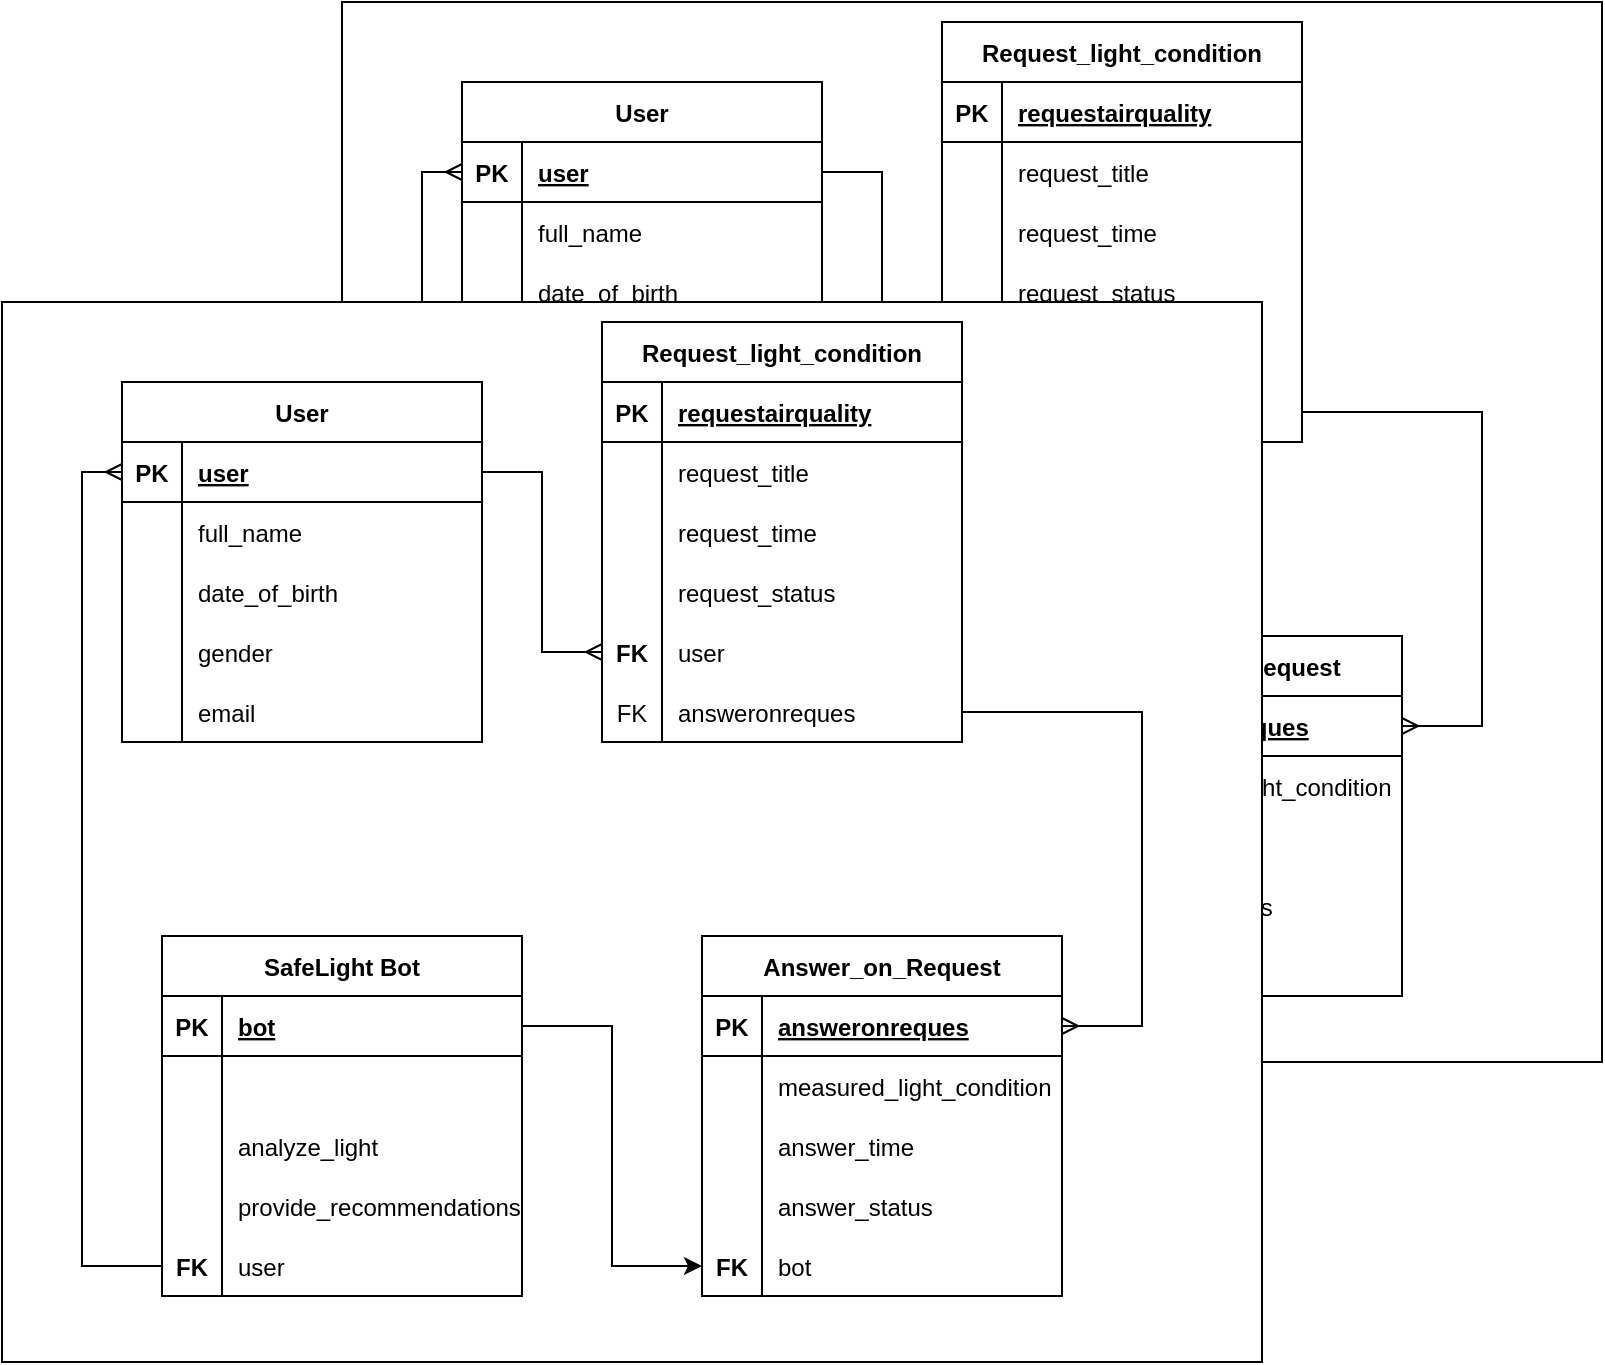 <mxfile version="22.1.4" type="device">
  <diagram name="Страница — 1" id="A5UIjb4X52Br7rHdH-h_">
    <mxGraphModel dx="1235" dy="634" grid="1" gridSize="10" guides="1" tooltips="1" connect="1" arrows="1" fold="1" page="1" pageScale="1" pageWidth="1169" pageHeight="827" math="0" shadow="0">
      <root>
        <mxCell id="0" />
        <mxCell id="1" parent="0" />
        <mxCell id="Ddmig2j945Fyt-s8-8SB-141" value="" style="rounded=0;whiteSpace=wrap;html=1;" vertex="1" parent="1">
          <mxGeometry x="240" y="400" width="630" height="530" as="geometry" />
        </mxCell>
        <mxCell id="Ddmig2j945Fyt-s8-8SB-142" value="User" style="shape=table;startSize=30;container=1;collapsible=1;childLayout=tableLayout;fixedRows=1;rowLines=0;fontStyle=1;align=center;resizeLast=1;" vertex="1" parent="1">
          <mxGeometry x="300" y="440" width="180" height="180" as="geometry" />
        </mxCell>
        <mxCell id="Ddmig2j945Fyt-s8-8SB-143" value="" style="shape=partialRectangle;collapsible=0;dropTarget=0;pointerEvents=0;fillColor=none;top=0;left=0;bottom=1;right=0;points=[[0,0.5],[1,0.5]];portConstraint=eastwest;" vertex="1" parent="Ddmig2j945Fyt-s8-8SB-142">
          <mxGeometry y="30" width="180" height="30" as="geometry" />
        </mxCell>
        <mxCell id="Ddmig2j945Fyt-s8-8SB-144" value="PK" style="shape=partialRectangle;connectable=0;fillColor=none;top=0;left=0;bottom=0;right=0;fontStyle=1;overflow=hidden;" vertex="1" parent="Ddmig2j945Fyt-s8-8SB-143">
          <mxGeometry width="30" height="30" as="geometry">
            <mxRectangle width="30" height="30" as="alternateBounds" />
          </mxGeometry>
        </mxCell>
        <mxCell id="Ddmig2j945Fyt-s8-8SB-145" value="user" style="shape=partialRectangle;connectable=0;fillColor=none;top=0;left=0;bottom=0;right=0;align=left;spacingLeft=6;fontStyle=5;overflow=hidden;" vertex="1" parent="Ddmig2j945Fyt-s8-8SB-143">
          <mxGeometry x="30" width="150" height="30" as="geometry">
            <mxRectangle width="150" height="30" as="alternateBounds" />
          </mxGeometry>
        </mxCell>
        <mxCell id="Ddmig2j945Fyt-s8-8SB-146" value="" style="shape=partialRectangle;collapsible=0;dropTarget=0;pointerEvents=0;fillColor=none;top=0;left=0;bottom=0;right=0;points=[[0,0.5],[1,0.5]];portConstraint=eastwest;" vertex="1" parent="Ddmig2j945Fyt-s8-8SB-142">
          <mxGeometry y="60" width="180" height="30" as="geometry" />
        </mxCell>
        <mxCell id="Ddmig2j945Fyt-s8-8SB-147" value="" style="shape=partialRectangle;connectable=0;fillColor=none;top=0;left=0;bottom=0;right=0;editable=1;overflow=hidden;" vertex="1" parent="Ddmig2j945Fyt-s8-8SB-146">
          <mxGeometry width="30" height="30" as="geometry">
            <mxRectangle width="30" height="30" as="alternateBounds" />
          </mxGeometry>
        </mxCell>
        <mxCell id="Ddmig2j945Fyt-s8-8SB-148" value="full_name" style="shape=partialRectangle;connectable=0;fillColor=none;top=0;left=0;bottom=0;right=0;align=left;spacingLeft=6;overflow=hidden;" vertex="1" parent="Ddmig2j945Fyt-s8-8SB-146">
          <mxGeometry x="30" width="150" height="30" as="geometry">
            <mxRectangle width="150" height="30" as="alternateBounds" />
          </mxGeometry>
        </mxCell>
        <mxCell id="Ddmig2j945Fyt-s8-8SB-149" value="" style="shape=partialRectangle;collapsible=0;dropTarget=0;pointerEvents=0;fillColor=none;top=0;left=0;bottom=0;right=0;points=[[0,0.5],[1,0.5]];portConstraint=eastwest;" vertex="1" parent="Ddmig2j945Fyt-s8-8SB-142">
          <mxGeometry y="90" width="180" height="30" as="geometry" />
        </mxCell>
        <mxCell id="Ddmig2j945Fyt-s8-8SB-150" value="" style="shape=partialRectangle;connectable=0;fillColor=none;top=0;left=0;bottom=0;right=0;editable=1;overflow=hidden;fontStyle=1" vertex="1" parent="Ddmig2j945Fyt-s8-8SB-149">
          <mxGeometry width="30" height="30" as="geometry">
            <mxRectangle width="30" height="30" as="alternateBounds" />
          </mxGeometry>
        </mxCell>
        <mxCell id="Ddmig2j945Fyt-s8-8SB-151" value="date_of_birth" style="shape=partialRectangle;connectable=0;fillColor=none;top=0;left=0;bottom=0;right=0;align=left;spacingLeft=6;overflow=hidden;" vertex="1" parent="Ddmig2j945Fyt-s8-8SB-149">
          <mxGeometry x="30" width="150" height="30" as="geometry">
            <mxRectangle width="150" height="30" as="alternateBounds" />
          </mxGeometry>
        </mxCell>
        <mxCell id="Ddmig2j945Fyt-s8-8SB-152" value="" style="shape=partialRectangle;collapsible=0;dropTarget=0;pointerEvents=0;fillColor=none;top=0;left=0;bottom=0;right=0;points=[[0,0.5],[1,0.5]];portConstraint=eastwest;" vertex="1" parent="Ddmig2j945Fyt-s8-8SB-142">
          <mxGeometry y="120" width="180" height="30" as="geometry" />
        </mxCell>
        <mxCell id="Ddmig2j945Fyt-s8-8SB-153" value="" style="shape=partialRectangle;connectable=0;fillColor=none;top=0;left=0;bottom=0;right=0;editable=1;overflow=hidden;fontStyle=1" vertex="1" parent="Ddmig2j945Fyt-s8-8SB-152">
          <mxGeometry width="30" height="30" as="geometry">
            <mxRectangle width="30" height="30" as="alternateBounds" />
          </mxGeometry>
        </mxCell>
        <mxCell id="Ddmig2j945Fyt-s8-8SB-154" value="gender" style="shape=partialRectangle;connectable=0;fillColor=none;top=0;left=0;bottom=0;right=0;align=left;spacingLeft=6;overflow=hidden;" vertex="1" parent="Ddmig2j945Fyt-s8-8SB-152">
          <mxGeometry x="30" width="150" height="30" as="geometry">
            <mxRectangle width="150" height="30" as="alternateBounds" />
          </mxGeometry>
        </mxCell>
        <mxCell id="Ddmig2j945Fyt-s8-8SB-155" value="" style="shape=partialRectangle;collapsible=0;dropTarget=0;pointerEvents=0;fillColor=none;top=0;left=0;bottom=0;right=0;points=[[0,0.5],[1,0.5]];portConstraint=eastwest;" vertex="1" parent="Ddmig2j945Fyt-s8-8SB-142">
          <mxGeometry y="150" width="180" height="30" as="geometry" />
        </mxCell>
        <mxCell id="Ddmig2j945Fyt-s8-8SB-156" value="" style="shape=partialRectangle;connectable=0;fillColor=none;top=0;left=0;bottom=0;right=0;editable=1;overflow=hidden;fontStyle=1" vertex="1" parent="Ddmig2j945Fyt-s8-8SB-155">
          <mxGeometry width="30" height="30" as="geometry">
            <mxRectangle width="30" height="30" as="alternateBounds" />
          </mxGeometry>
        </mxCell>
        <mxCell id="Ddmig2j945Fyt-s8-8SB-157" value="email" style="shape=partialRectangle;connectable=0;fillColor=none;top=0;left=0;bottom=0;right=0;align=left;spacingLeft=6;overflow=hidden;" vertex="1" parent="Ddmig2j945Fyt-s8-8SB-155">
          <mxGeometry x="30" width="150" height="30" as="geometry">
            <mxRectangle width="150" height="30" as="alternateBounds" />
          </mxGeometry>
        </mxCell>
        <mxCell id="Ddmig2j945Fyt-s8-8SB-158" value="SafeLight Bot" style="shape=table;startSize=30;container=1;collapsible=1;childLayout=tableLayout;fixedRows=1;rowLines=0;fontStyle=1;align=center;resizeLast=1;" vertex="1" parent="1">
          <mxGeometry x="320" y="717" width="180" height="180" as="geometry" />
        </mxCell>
        <mxCell id="Ddmig2j945Fyt-s8-8SB-159" value="" style="shape=partialRectangle;collapsible=0;dropTarget=0;pointerEvents=0;fillColor=none;top=0;left=0;bottom=1;right=0;points=[[0,0.5],[1,0.5]];portConstraint=eastwest;" vertex="1" parent="Ddmig2j945Fyt-s8-8SB-158">
          <mxGeometry y="30" width="180" height="30" as="geometry" />
        </mxCell>
        <mxCell id="Ddmig2j945Fyt-s8-8SB-160" value="PK" style="shape=partialRectangle;connectable=0;fillColor=none;top=0;left=0;bottom=0;right=0;fontStyle=1;overflow=hidden;" vertex="1" parent="Ddmig2j945Fyt-s8-8SB-159">
          <mxGeometry width="30" height="30" as="geometry">
            <mxRectangle width="30" height="30" as="alternateBounds" />
          </mxGeometry>
        </mxCell>
        <mxCell id="Ddmig2j945Fyt-s8-8SB-161" value="bot" style="shape=partialRectangle;connectable=0;fillColor=none;top=0;left=0;bottom=0;right=0;align=left;spacingLeft=6;fontStyle=5;overflow=hidden;" vertex="1" parent="Ddmig2j945Fyt-s8-8SB-159">
          <mxGeometry x="30" width="150" height="30" as="geometry">
            <mxRectangle width="150" height="30" as="alternateBounds" />
          </mxGeometry>
        </mxCell>
        <mxCell id="Ddmig2j945Fyt-s8-8SB-162" value="" style="shape=partialRectangle;collapsible=0;dropTarget=0;pointerEvents=0;fillColor=none;top=0;left=0;bottom=0;right=0;points=[[0,0.5],[1,0.5]];portConstraint=eastwest;" vertex="1" parent="Ddmig2j945Fyt-s8-8SB-158">
          <mxGeometry y="60" width="180" height="30" as="geometry" />
        </mxCell>
        <mxCell id="Ddmig2j945Fyt-s8-8SB-163" value="" style="shape=partialRectangle;connectable=0;fillColor=none;top=0;left=0;bottom=0;right=0;editable=1;overflow=hidden;" vertex="1" parent="Ddmig2j945Fyt-s8-8SB-162">
          <mxGeometry width="30" height="30" as="geometry">
            <mxRectangle width="30" height="30" as="alternateBounds" />
          </mxGeometry>
        </mxCell>
        <mxCell id="Ddmig2j945Fyt-s8-8SB-164" value="" style="shape=partialRectangle;connectable=0;fillColor=none;top=0;left=0;bottom=0;right=0;align=left;spacingLeft=6;overflow=hidden;" vertex="1" parent="Ddmig2j945Fyt-s8-8SB-162">
          <mxGeometry x="30" width="150" height="30" as="geometry">
            <mxRectangle width="150" height="30" as="alternateBounds" />
          </mxGeometry>
        </mxCell>
        <mxCell id="Ddmig2j945Fyt-s8-8SB-165" value="" style="shape=partialRectangle;collapsible=0;dropTarget=0;pointerEvents=0;fillColor=none;top=0;left=0;bottom=0;right=0;points=[[0,0.5],[1,0.5]];portConstraint=eastwest;" vertex="1" parent="Ddmig2j945Fyt-s8-8SB-158">
          <mxGeometry y="90" width="180" height="30" as="geometry" />
        </mxCell>
        <mxCell id="Ddmig2j945Fyt-s8-8SB-166" value="" style="shape=partialRectangle;connectable=0;fillColor=none;top=0;left=0;bottom=0;right=0;editable=1;overflow=hidden;fontStyle=1" vertex="1" parent="Ddmig2j945Fyt-s8-8SB-165">
          <mxGeometry width="30" height="30" as="geometry">
            <mxRectangle width="30" height="30" as="alternateBounds" />
          </mxGeometry>
        </mxCell>
        <mxCell id="Ddmig2j945Fyt-s8-8SB-167" value="analyze_light" style="shape=partialRectangle;connectable=0;fillColor=none;top=0;left=0;bottom=0;right=0;align=left;spacingLeft=6;overflow=hidden;" vertex="1" parent="Ddmig2j945Fyt-s8-8SB-165">
          <mxGeometry x="30" width="150" height="30" as="geometry">
            <mxRectangle width="150" height="30" as="alternateBounds" />
          </mxGeometry>
        </mxCell>
        <mxCell id="Ddmig2j945Fyt-s8-8SB-168" value="" style="shape=partialRectangle;collapsible=0;dropTarget=0;pointerEvents=0;fillColor=none;top=0;left=0;bottom=0;right=0;points=[[0,0.5],[1,0.5]];portConstraint=eastwest;" vertex="1" parent="Ddmig2j945Fyt-s8-8SB-158">
          <mxGeometry y="120" width="180" height="30" as="geometry" />
        </mxCell>
        <mxCell id="Ddmig2j945Fyt-s8-8SB-169" value="" style="shape=partialRectangle;connectable=0;fillColor=none;top=0;left=0;bottom=0;right=0;editable=1;overflow=hidden;" vertex="1" parent="Ddmig2j945Fyt-s8-8SB-168">
          <mxGeometry width="30" height="30" as="geometry">
            <mxRectangle width="30" height="30" as="alternateBounds" />
          </mxGeometry>
        </mxCell>
        <mxCell id="Ddmig2j945Fyt-s8-8SB-170" value="provide_recommendations" style="shape=partialRectangle;connectable=0;fillColor=none;top=0;left=0;bottom=0;right=0;align=left;spacingLeft=6;overflow=hidden;" vertex="1" parent="Ddmig2j945Fyt-s8-8SB-168">
          <mxGeometry x="30" width="150" height="30" as="geometry">
            <mxRectangle width="150" height="30" as="alternateBounds" />
          </mxGeometry>
        </mxCell>
        <mxCell id="Ddmig2j945Fyt-s8-8SB-171" value="" style="shape=partialRectangle;collapsible=0;dropTarget=0;pointerEvents=0;fillColor=none;top=0;left=0;bottom=0;right=0;points=[[0,0.5],[1,0.5]];portConstraint=eastwest;" vertex="1" parent="Ddmig2j945Fyt-s8-8SB-158">
          <mxGeometry y="150" width="180" height="30" as="geometry" />
        </mxCell>
        <mxCell id="Ddmig2j945Fyt-s8-8SB-172" value="FK" style="shape=partialRectangle;connectable=0;fillColor=none;top=0;left=0;bottom=0;right=0;editable=1;overflow=hidden;fontStyle=1" vertex="1" parent="Ddmig2j945Fyt-s8-8SB-171">
          <mxGeometry width="30" height="30" as="geometry">
            <mxRectangle width="30" height="30" as="alternateBounds" />
          </mxGeometry>
        </mxCell>
        <mxCell id="Ddmig2j945Fyt-s8-8SB-173" value="user" style="shape=partialRectangle;connectable=0;fillColor=none;top=0;left=0;bottom=0;right=0;align=left;spacingLeft=6;overflow=hidden;" vertex="1" parent="Ddmig2j945Fyt-s8-8SB-171">
          <mxGeometry x="30" width="150" height="30" as="geometry">
            <mxRectangle width="150" height="30" as="alternateBounds" />
          </mxGeometry>
        </mxCell>
        <mxCell id="Ddmig2j945Fyt-s8-8SB-174" value="Request_light_condition" style="shape=table;startSize=30;container=1;collapsible=1;childLayout=tableLayout;fixedRows=1;rowLines=0;fontStyle=1;align=center;resizeLast=1;" vertex="1" parent="1">
          <mxGeometry x="540" y="410" width="180" height="210" as="geometry" />
        </mxCell>
        <mxCell id="Ddmig2j945Fyt-s8-8SB-175" value="" style="shape=partialRectangle;collapsible=0;dropTarget=0;pointerEvents=0;fillColor=none;top=0;left=0;bottom=1;right=0;points=[[0,0.5],[1,0.5]];portConstraint=eastwest;" vertex="1" parent="Ddmig2j945Fyt-s8-8SB-174">
          <mxGeometry y="30" width="180" height="30" as="geometry" />
        </mxCell>
        <mxCell id="Ddmig2j945Fyt-s8-8SB-176" value="PK" style="shape=partialRectangle;connectable=0;fillColor=none;top=0;left=0;bottom=0;right=0;fontStyle=1;overflow=hidden;" vertex="1" parent="Ddmig2j945Fyt-s8-8SB-175">
          <mxGeometry width="30" height="30" as="geometry">
            <mxRectangle width="30" height="30" as="alternateBounds" />
          </mxGeometry>
        </mxCell>
        <mxCell id="Ddmig2j945Fyt-s8-8SB-177" value="requestairquality" style="shape=partialRectangle;connectable=0;fillColor=none;top=0;left=0;bottom=0;right=0;align=left;spacingLeft=6;fontStyle=5;overflow=hidden;" vertex="1" parent="Ddmig2j945Fyt-s8-8SB-175">
          <mxGeometry x="30" width="150" height="30" as="geometry">
            <mxRectangle width="150" height="30" as="alternateBounds" />
          </mxGeometry>
        </mxCell>
        <mxCell id="Ddmig2j945Fyt-s8-8SB-178" value="" style="shape=partialRectangle;collapsible=0;dropTarget=0;pointerEvents=0;fillColor=none;top=0;left=0;bottom=0;right=0;points=[[0,0.5],[1,0.5]];portConstraint=eastwest;" vertex="1" parent="Ddmig2j945Fyt-s8-8SB-174">
          <mxGeometry y="60" width="180" height="30" as="geometry" />
        </mxCell>
        <mxCell id="Ddmig2j945Fyt-s8-8SB-179" value="" style="shape=partialRectangle;connectable=0;fillColor=none;top=0;left=0;bottom=0;right=0;editable=1;overflow=hidden;" vertex="1" parent="Ddmig2j945Fyt-s8-8SB-178">
          <mxGeometry width="30" height="30" as="geometry">
            <mxRectangle width="30" height="30" as="alternateBounds" />
          </mxGeometry>
        </mxCell>
        <mxCell id="Ddmig2j945Fyt-s8-8SB-180" value="request_title" style="shape=partialRectangle;connectable=0;fillColor=none;top=0;left=0;bottom=0;right=0;align=left;spacingLeft=6;overflow=hidden;" vertex="1" parent="Ddmig2j945Fyt-s8-8SB-178">
          <mxGeometry x="30" width="150" height="30" as="geometry">
            <mxRectangle width="150" height="30" as="alternateBounds" />
          </mxGeometry>
        </mxCell>
        <mxCell id="Ddmig2j945Fyt-s8-8SB-181" value="" style="shape=partialRectangle;collapsible=0;dropTarget=0;pointerEvents=0;fillColor=none;top=0;left=0;bottom=0;right=0;points=[[0,0.5],[1,0.5]];portConstraint=eastwest;" vertex="1" parent="Ddmig2j945Fyt-s8-8SB-174">
          <mxGeometry y="90" width="180" height="30" as="geometry" />
        </mxCell>
        <mxCell id="Ddmig2j945Fyt-s8-8SB-182" value="" style="shape=partialRectangle;connectable=0;fillColor=none;top=0;left=0;bottom=0;right=0;editable=1;overflow=hidden;fontStyle=1" vertex="1" parent="Ddmig2j945Fyt-s8-8SB-181">
          <mxGeometry width="30" height="30" as="geometry">
            <mxRectangle width="30" height="30" as="alternateBounds" />
          </mxGeometry>
        </mxCell>
        <mxCell id="Ddmig2j945Fyt-s8-8SB-183" value="request_time" style="shape=partialRectangle;connectable=0;fillColor=none;top=0;left=0;bottom=0;right=0;align=left;spacingLeft=6;overflow=hidden;" vertex="1" parent="Ddmig2j945Fyt-s8-8SB-181">
          <mxGeometry x="30" width="150" height="30" as="geometry">
            <mxRectangle width="150" height="30" as="alternateBounds" />
          </mxGeometry>
        </mxCell>
        <mxCell id="Ddmig2j945Fyt-s8-8SB-184" value="" style="shape=partialRectangle;collapsible=0;dropTarget=0;pointerEvents=0;fillColor=none;top=0;left=0;bottom=0;right=0;points=[[0,0.5],[1,0.5]];portConstraint=eastwest;" vertex="1" parent="Ddmig2j945Fyt-s8-8SB-174">
          <mxGeometry y="120" width="180" height="30" as="geometry" />
        </mxCell>
        <mxCell id="Ddmig2j945Fyt-s8-8SB-185" value="" style="shape=partialRectangle;connectable=0;fillColor=none;top=0;left=0;bottom=0;right=0;editable=1;overflow=hidden;fontStyle=1" vertex="1" parent="Ddmig2j945Fyt-s8-8SB-184">
          <mxGeometry width="30" height="30" as="geometry">
            <mxRectangle width="30" height="30" as="alternateBounds" />
          </mxGeometry>
        </mxCell>
        <mxCell id="Ddmig2j945Fyt-s8-8SB-186" value="request_status" style="shape=partialRectangle;connectable=0;fillColor=none;top=0;left=0;bottom=0;right=0;align=left;spacingLeft=6;overflow=hidden;" vertex="1" parent="Ddmig2j945Fyt-s8-8SB-184">
          <mxGeometry x="30" width="150" height="30" as="geometry">
            <mxRectangle width="150" height="30" as="alternateBounds" />
          </mxGeometry>
        </mxCell>
        <mxCell id="Ddmig2j945Fyt-s8-8SB-187" value="" style="shape=partialRectangle;collapsible=0;dropTarget=0;pointerEvents=0;fillColor=none;top=0;left=0;bottom=0;right=0;points=[[0,0.5],[1,0.5]];portConstraint=eastwest;" vertex="1" parent="Ddmig2j945Fyt-s8-8SB-174">
          <mxGeometry y="150" width="180" height="30" as="geometry" />
        </mxCell>
        <mxCell id="Ddmig2j945Fyt-s8-8SB-188" value="FK" style="shape=partialRectangle;connectable=0;fillColor=none;top=0;left=0;bottom=0;right=0;editable=1;overflow=hidden;fontStyle=1" vertex="1" parent="Ddmig2j945Fyt-s8-8SB-187">
          <mxGeometry width="30" height="30" as="geometry">
            <mxRectangle width="30" height="30" as="alternateBounds" />
          </mxGeometry>
        </mxCell>
        <mxCell id="Ddmig2j945Fyt-s8-8SB-189" value="user" style="shape=partialRectangle;connectable=0;fillColor=none;top=0;left=0;bottom=0;right=0;align=left;spacingLeft=6;overflow=hidden;" vertex="1" parent="Ddmig2j945Fyt-s8-8SB-187">
          <mxGeometry x="30" width="150" height="30" as="geometry">
            <mxRectangle width="150" height="30" as="alternateBounds" />
          </mxGeometry>
        </mxCell>
        <mxCell id="Ddmig2j945Fyt-s8-8SB-190" value="" style="shape=partialRectangle;collapsible=0;dropTarget=0;pointerEvents=0;fillColor=none;top=0;left=0;bottom=0;right=0;points=[[0,0.5],[1,0.5]];portConstraint=eastwest;" vertex="1" parent="Ddmig2j945Fyt-s8-8SB-174">
          <mxGeometry y="180" width="180" height="30" as="geometry" />
        </mxCell>
        <mxCell id="Ddmig2j945Fyt-s8-8SB-191" value="FK" style="shape=partialRectangle;connectable=0;fillColor=none;top=0;left=0;bottom=0;right=0;editable=1;overflow=hidden;" vertex="1" parent="Ddmig2j945Fyt-s8-8SB-190">
          <mxGeometry width="30" height="30" as="geometry">
            <mxRectangle width="30" height="30" as="alternateBounds" />
          </mxGeometry>
        </mxCell>
        <mxCell id="Ddmig2j945Fyt-s8-8SB-192" value="answeronreques" style="shape=partialRectangle;connectable=0;fillColor=none;top=0;left=0;bottom=0;right=0;align=left;spacingLeft=6;overflow=hidden;" vertex="1" parent="Ddmig2j945Fyt-s8-8SB-190">
          <mxGeometry x="30" width="150" height="30" as="geometry">
            <mxRectangle width="150" height="30" as="alternateBounds" />
          </mxGeometry>
        </mxCell>
        <mxCell id="Ddmig2j945Fyt-s8-8SB-193" value="Answer_on_Request" style="shape=table;startSize=30;container=1;collapsible=1;childLayout=tableLayout;fixedRows=1;rowLines=0;fontStyle=1;align=center;resizeLast=1;" vertex="1" parent="1">
          <mxGeometry x="590" y="717" width="180" height="180" as="geometry" />
        </mxCell>
        <mxCell id="Ddmig2j945Fyt-s8-8SB-194" value="" style="shape=partialRectangle;collapsible=0;dropTarget=0;pointerEvents=0;fillColor=none;top=0;left=0;bottom=1;right=0;points=[[0,0.5],[1,0.5]];portConstraint=eastwest;" vertex="1" parent="Ddmig2j945Fyt-s8-8SB-193">
          <mxGeometry y="30" width="180" height="30" as="geometry" />
        </mxCell>
        <mxCell id="Ddmig2j945Fyt-s8-8SB-195" value="PK" style="shape=partialRectangle;connectable=0;fillColor=none;top=0;left=0;bottom=0;right=0;fontStyle=1;overflow=hidden;" vertex="1" parent="Ddmig2j945Fyt-s8-8SB-194">
          <mxGeometry width="30" height="30" as="geometry">
            <mxRectangle width="30" height="30" as="alternateBounds" />
          </mxGeometry>
        </mxCell>
        <mxCell id="Ddmig2j945Fyt-s8-8SB-196" value="answeronreques" style="shape=partialRectangle;connectable=0;fillColor=none;top=0;left=0;bottom=0;right=0;align=left;spacingLeft=6;fontStyle=5;overflow=hidden;" vertex="1" parent="Ddmig2j945Fyt-s8-8SB-194">
          <mxGeometry x="30" width="150" height="30" as="geometry">
            <mxRectangle width="150" height="30" as="alternateBounds" />
          </mxGeometry>
        </mxCell>
        <mxCell id="Ddmig2j945Fyt-s8-8SB-197" value="" style="shape=partialRectangle;collapsible=0;dropTarget=0;pointerEvents=0;fillColor=none;top=0;left=0;bottom=0;right=0;points=[[0,0.5],[1,0.5]];portConstraint=eastwest;" vertex="1" parent="Ddmig2j945Fyt-s8-8SB-193">
          <mxGeometry y="60" width="180" height="30" as="geometry" />
        </mxCell>
        <mxCell id="Ddmig2j945Fyt-s8-8SB-198" value="" style="shape=partialRectangle;connectable=0;fillColor=none;top=0;left=0;bottom=0;right=0;editable=1;overflow=hidden;" vertex="1" parent="Ddmig2j945Fyt-s8-8SB-197">
          <mxGeometry width="30" height="30" as="geometry">
            <mxRectangle width="30" height="30" as="alternateBounds" />
          </mxGeometry>
        </mxCell>
        <mxCell id="Ddmig2j945Fyt-s8-8SB-199" value="measured_light_condition" style="shape=partialRectangle;connectable=0;fillColor=none;top=0;left=0;bottom=0;right=0;align=left;spacingLeft=6;overflow=hidden;" vertex="1" parent="Ddmig2j945Fyt-s8-8SB-197">
          <mxGeometry x="30" width="150" height="30" as="geometry">
            <mxRectangle width="150" height="30" as="alternateBounds" />
          </mxGeometry>
        </mxCell>
        <mxCell id="Ddmig2j945Fyt-s8-8SB-200" value="" style="shape=partialRectangle;collapsible=0;dropTarget=0;pointerEvents=0;fillColor=none;top=0;left=0;bottom=0;right=0;points=[[0,0.5],[1,0.5]];portConstraint=eastwest;" vertex="1" parent="Ddmig2j945Fyt-s8-8SB-193">
          <mxGeometry y="90" width="180" height="30" as="geometry" />
        </mxCell>
        <mxCell id="Ddmig2j945Fyt-s8-8SB-201" value="" style="shape=partialRectangle;connectable=0;fillColor=none;top=0;left=0;bottom=0;right=0;editable=1;overflow=hidden;fontStyle=1" vertex="1" parent="Ddmig2j945Fyt-s8-8SB-200">
          <mxGeometry width="30" height="30" as="geometry">
            <mxRectangle width="30" height="30" as="alternateBounds" />
          </mxGeometry>
        </mxCell>
        <mxCell id="Ddmig2j945Fyt-s8-8SB-202" value="answer_time" style="shape=partialRectangle;connectable=0;fillColor=none;top=0;left=0;bottom=0;right=0;align=left;spacingLeft=6;overflow=hidden;" vertex="1" parent="Ddmig2j945Fyt-s8-8SB-200">
          <mxGeometry x="30" width="150" height="30" as="geometry">
            <mxRectangle width="150" height="30" as="alternateBounds" />
          </mxGeometry>
        </mxCell>
        <mxCell id="Ddmig2j945Fyt-s8-8SB-203" value="" style="shape=partialRectangle;collapsible=0;dropTarget=0;pointerEvents=0;fillColor=none;top=0;left=0;bottom=0;right=0;points=[[0,0.5],[1,0.5]];portConstraint=eastwest;" vertex="1" parent="Ddmig2j945Fyt-s8-8SB-193">
          <mxGeometry y="120" width="180" height="30" as="geometry" />
        </mxCell>
        <mxCell id="Ddmig2j945Fyt-s8-8SB-204" value="" style="shape=partialRectangle;connectable=0;fillColor=none;top=0;left=0;bottom=0;right=0;editable=1;overflow=hidden;fontStyle=1" vertex="1" parent="Ddmig2j945Fyt-s8-8SB-203">
          <mxGeometry width="30" height="30" as="geometry">
            <mxRectangle width="30" height="30" as="alternateBounds" />
          </mxGeometry>
        </mxCell>
        <mxCell id="Ddmig2j945Fyt-s8-8SB-205" value="answer_status" style="shape=partialRectangle;connectable=0;fillColor=none;top=0;left=0;bottom=0;right=0;align=left;spacingLeft=6;overflow=hidden;" vertex="1" parent="Ddmig2j945Fyt-s8-8SB-203">
          <mxGeometry x="30" width="150" height="30" as="geometry">
            <mxRectangle width="150" height="30" as="alternateBounds" />
          </mxGeometry>
        </mxCell>
        <mxCell id="Ddmig2j945Fyt-s8-8SB-206" value="" style="shape=partialRectangle;collapsible=0;dropTarget=0;pointerEvents=0;fillColor=none;top=0;left=0;bottom=0;right=0;points=[[0,0.5],[1,0.5]];portConstraint=eastwest;" vertex="1" parent="Ddmig2j945Fyt-s8-8SB-193">
          <mxGeometry y="150" width="180" height="30" as="geometry" />
        </mxCell>
        <mxCell id="Ddmig2j945Fyt-s8-8SB-207" value="FK" style="shape=partialRectangle;connectable=0;fillColor=none;top=0;left=0;bottom=0;right=0;editable=1;overflow=hidden;fontStyle=1" vertex="1" parent="Ddmig2j945Fyt-s8-8SB-206">
          <mxGeometry width="30" height="30" as="geometry">
            <mxRectangle width="30" height="30" as="alternateBounds" />
          </mxGeometry>
        </mxCell>
        <mxCell id="Ddmig2j945Fyt-s8-8SB-208" value="bot" style="shape=partialRectangle;connectable=0;fillColor=none;top=0;left=0;bottom=0;right=0;align=left;spacingLeft=6;overflow=hidden;" vertex="1" parent="Ddmig2j945Fyt-s8-8SB-206">
          <mxGeometry x="30" width="150" height="30" as="geometry">
            <mxRectangle width="150" height="30" as="alternateBounds" />
          </mxGeometry>
        </mxCell>
        <mxCell id="Ddmig2j945Fyt-s8-8SB-209" style="edgeStyle=orthogonalEdgeStyle;rounded=0;orthogonalLoop=1;jettySize=auto;html=1;exitX=1;exitY=0.5;exitDx=0;exitDy=0;entryX=0;entryY=0.5;entryDx=0;entryDy=0;endArrow=ERmany;endFill=0;" edge="1" parent="1" source="Ddmig2j945Fyt-s8-8SB-143" target="Ddmig2j945Fyt-s8-8SB-187">
          <mxGeometry relative="1" as="geometry" />
        </mxCell>
        <mxCell id="Ddmig2j945Fyt-s8-8SB-210" style="edgeStyle=orthogonalEdgeStyle;rounded=0;orthogonalLoop=1;jettySize=auto;html=1;exitX=1;exitY=0.5;exitDx=0;exitDy=0;endArrow=ERmany;endFill=0;entryX=1;entryY=0.5;entryDx=0;entryDy=0;" edge="1" parent="1" source="Ddmig2j945Fyt-s8-8SB-190" target="Ddmig2j945Fyt-s8-8SB-194">
          <mxGeometry relative="1" as="geometry">
            <mxPoint x="930" y="755" as="targetPoint" />
            <Array as="points">
              <mxPoint x="810" y="605" />
              <mxPoint x="810" y="762" />
            </Array>
          </mxGeometry>
        </mxCell>
        <mxCell id="Ddmig2j945Fyt-s8-8SB-211" style="edgeStyle=orthogonalEdgeStyle;rounded=0;orthogonalLoop=1;jettySize=auto;html=1;entryX=0;entryY=0.5;entryDx=0;entryDy=0;exitX=1;exitY=0.5;exitDx=0;exitDy=0;" edge="1" parent="1" source="Ddmig2j945Fyt-s8-8SB-159" target="Ddmig2j945Fyt-s8-8SB-206">
          <mxGeometry relative="1" as="geometry" />
        </mxCell>
        <mxCell id="Ddmig2j945Fyt-s8-8SB-212" value="" style="edgeStyle=elbowEdgeStyle;fontSize=12;html=1;endArrow=ERmany;rounded=0;entryX=0;entryY=0.5;entryDx=0;entryDy=0;exitX=0;exitY=0.5;exitDx=0;exitDy=0;startArrow=none;startFill=0;" edge="1" parent="1" source="Ddmig2j945Fyt-s8-8SB-171" target="Ddmig2j945Fyt-s8-8SB-143">
          <mxGeometry width="100" height="100" relative="1" as="geometry">
            <mxPoint x="480" y="495" as="sourcePoint" />
            <mxPoint x="550" y="515" as="targetPoint" />
            <Array as="points">
              <mxPoint x="280" y="820" />
            </Array>
          </mxGeometry>
        </mxCell>
        <mxCell id="Ddmig2j945Fyt-s8-8SB-213" value="" style="rounded=0;whiteSpace=wrap;html=1;" vertex="1" parent="1">
          <mxGeometry x="70" y="550" width="630" height="530" as="geometry" />
        </mxCell>
        <mxCell id="Ddmig2j945Fyt-s8-8SB-214" value="User" style="shape=table;startSize=30;container=1;collapsible=1;childLayout=tableLayout;fixedRows=1;rowLines=0;fontStyle=1;align=center;resizeLast=1;" vertex="1" parent="1">
          <mxGeometry x="130" y="590" width="180" height="180" as="geometry" />
        </mxCell>
        <mxCell id="Ddmig2j945Fyt-s8-8SB-215" value="" style="shape=partialRectangle;collapsible=0;dropTarget=0;pointerEvents=0;fillColor=none;top=0;left=0;bottom=1;right=0;points=[[0,0.5],[1,0.5]];portConstraint=eastwest;" vertex="1" parent="Ddmig2j945Fyt-s8-8SB-214">
          <mxGeometry y="30" width="180" height="30" as="geometry" />
        </mxCell>
        <mxCell id="Ddmig2j945Fyt-s8-8SB-216" value="PK" style="shape=partialRectangle;connectable=0;fillColor=none;top=0;left=0;bottom=0;right=0;fontStyle=1;overflow=hidden;" vertex="1" parent="Ddmig2j945Fyt-s8-8SB-215">
          <mxGeometry width="30" height="30" as="geometry">
            <mxRectangle width="30" height="30" as="alternateBounds" />
          </mxGeometry>
        </mxCell>
        <mxCell id="Ddmig2j945Fyt-s8-8SB-217" value="user" style="shape=partialRectangle;connectable=0;fillColor=none;top=0;left=0;bottom=0;right=0;align=left;spacingLeft=6;fontStyle=5;overflow=hidden;" vertex="1" parent="Ddmig2j945Fyt-s8-8SB-215">
          <mxGeometry x="30" width="150" height="30" as="geometry">
            <mxRectangle width="150" height="30" as="alternateBounds" />
          </mxGeometry>
        </mxCell>
        <mxCell id="Ddmig2j945Fyt-s8-8SB-218" value="" style="shape=partialRectangle;collapsible=0;dropTarget=0;pointerEvents=0;fillColor=none;top=0;left=0;bottom=0;right=0;points=[[0,0.5],[1,0.5]];portConstraint=eastwest;" vertex="1" parent="Ddmig2j945Fyt-s8-8SB-214">
          <mxGeometry y="60" width="180" height="30" as="geometry" />
        </mxCell>
        <mxCell id="Ddmig2j945Fyt-s8-8SB-219" value="" style="shape=partialRectangle;connectable=0;fillColor=none;top=0;left=0;bottom=0;right=0;editable=1;overflow=hidden;" vertex="1" parent="Ddmig2j945Fyt-s8-8SB-218">
          <mxGeometry width="30" height="30" as="geometry">
            <mxRectangle width="30" height="30" as="alternateBounds" />
          </mxGeometry>
        </mxCell>
        <mxCell id="Ddmig2j945Fyt-s8-8SB-220" value="full_name" style="shape=partialRectangle;connectable=0;fillColor=none;top=0;left=0;bottom=0;right=0;align=left;spacingLeft=6;overflow=hidden;" vertex="1" parent="Ddmig2j945Fyt-s8-8SB-218">
          <mxGeometry x="30" width="150" height="30" as="geometry">
            <mxRectangle width="150" height="30" as="alternateBounds" />
          </mxGeometry>
        </mxCell>
        <mxCell id="Ddmig2j945Fyt-s8-8SB-221" value="" style="shape=partialRectangle;collapsible=0;dropTarget=0;pointerEvents=0;fillColor=none;top=0;left=0;bottom=0;right=0;points=[[0,0.5],[1,0.5]];portConstraint=eastwest;" vertex="1" parent="Ddmig2j945Fyt-s8-8SB-214">
          <mxGeometry y="90" width="180" height="30" as="geometry" />
        </mxCell>
        <mxCell id="Ddmig2j945Fyt-s8-8SB-222" value="" style="shape=partialRectangle;connectable=0;fillColor=none;top=0;left=0;bottom=0;right=0;editable=1;overflow=hidden;fontStyle=1" vertex="1" parent="Ddmig2j945Fyt-s8-8SB-221">
          <mxGeometry width="30" height="30" as="geometry">
            <mxRectangle width="30" height="30" as="alternateBounds" />
          </mxGeometry>
        </mxCell>
        <mxCell id="Ddmig2j945Fyt-s8-8SB-223" value="date_of_birth" style="shape=partialRectangle;connectable=0;fillColor=none;top=0;left=0;bottom=0;right=0;align=left;spacingLeft=6;overflow=hidden;" vertex="1" parent="Ddmig2j945Fyt-s8-8SB-221">
          <mxGeometry x="30" width="150" height="30" as="geometry">
            <mxRectangle width="150" height="30" as="alternateBounds" />
          </mxGeometry>
        </mxCell>
        <mxCell id="Ddmig2j945Fyt-s8-8SB-224" value="" style="shape=partialRectangle;collapsible=0;dropTarget=0;pointerEvents=0;fillColor=none;top=0;left=0;bottom=0;right=0;points=[[0,0.5],[1,0.5]];portConstraint=eastwest;" vertex="1" parent="Ddmig2j945Fyt-s8-8SB-214">
          <mxGeometry y="120" width="180" height="30" as="geometry" />
        </mxCell>
        <mxCell id="Ddmig2j945Fyt-s8-8SB-225" value="" style="shape=partialRectangle;connectable=0;fillColor=none;top=0;left=0;bottom=0;right=0;editable=1;overflow=hidden;fontStyle=1" vertex="1" parent="Ddmig2j945Fyt-s8-8SB-224">
          <mxGeometry width="30" height="30" as="geometry">
            <mxRectangle width="30" height="30" as="alternateBounds" />
          </mxGeometry>
        </mxCell>
        <mxCell id="Ddmig2j945Fyt-s8-8SB-226" value="gender" style="shape=partialRectangle;connectable=0;fillColor=none;top=0;left=0;bottom=0;right=0;align=left;spacingLeft=6;overflow=hidden;" vertex="1" parent="Ddmig2j945Fyt-s8-8SB-224">
          <mxGeometry x="30" width="150" height="30" as="geometry">
            <mxRectangle width="150" height="30" as="alternateBounds" />
          </mxGeometry>
        </mxCell>
        <mxCell id="Ddmig2j945Fyt-s8-8SB-227" value="" style="shape=partialRectangle;collapsible=0;dropTarget=0;pointerEvents=0;fillColor=none;top=0;left=0;bottom=0;right=0;points=[[0,0.5],[1,0.5]];portConstraint=eastwest;" vertex="1" parent="Ddmig2j945Fyt-s8-8SB-214">
          <mxGeometry y="150" width="180" height="30" as="geometry" />
        </mxCell>
        <mxCell id="Ddmig2j945Fyt-s8-8SB-228" value="" style="shape=partialRectangle;connectable=0;fillColor=none;top=0;left=0;bottom=0;right=0;editable=1;overflow=hidden;fontStyle=1" vertex="1" parent="Ddmig2j945Fyt-s8-8SB-227">
          <mxGeometry width="30" height="30" as="geometry">
            <mxRectangle width="30" height="30" as="alternateBounds" />
          </mxGeometry>
        </mxCell>
        <mxCell id="Ddmig2j945Fyt-s8-8SB-229" value="email" style="shape=partialRectangle;connectable=0;fillColor=none;top=0;left=0;bottom=0;right=0;align=left;spacingLeft=6;overflow=hidden;" vertex="1" parent="Ddmig2j945Fyt-s8-8SB-227">
          <mxGeometry x="30" width="150" height="30" as="geometry">
            <mxRectangle width="150" height="30" as="alternateBounds" />
          </mxGeometry>
        </mxCell>
        <mxCell id="Ddmig2j945Fyt-s8-8SB-230" value="SafeLight Bot" style="shape=table;startSize=30;container=1;collapsible=1;childLayout=tableLayout;fixedRows=1;rowLines=0;fontStyle=1;align=center;resizeLast=1;" vertex="1" parent="1">
          <mxGeometry x="150" y="867" width="180" height="180" as="geometry" />
        </mxCell>
        <mxCell id="Ddmig2j945Fyt-s8-8SB-231" value="" style="shape=partialRectangle;collapsible=0;dropTarget=0;pointerEvents=0;fillColor=none;top=0;left=0;bottom=1;right=0;points=[[0,0.5],[1,0.5]];portConstraint=eastwest;" vertex="1" parent="Ddmig2j945Fyt-s8-8SB-230">
          <mxGeometry y="30" width="180" height="30" as="geometry" />
        </mxCell>
        <mxCell id="Ddmig2j945Fyt-s8-8SB-232" value="PK" style="shape=partialRectangle;connectable=0;fillColor=none;top=0;left=0;bottom=0;right=0;fontStyle=1;overflow=hidden;" vertex="1" parent="Ddmig2j945Fyt-s8-8SB-231">
          <mxGeometry width="30" height="30" as="geometry">
            <mxRectangle width="30" height="30" as="alternateBounds" />
          </mxGeometry>
        </mxCell>
        <mxCell id="Ddmig2j945Fyt-s8-8SB-233" value="bot" style="shape=partialRectangle;connectable=0;fillColor=none;top=0;left=0;bottom=0;right=0;align=left;spacingLeft=6;fontStyle=5;overflow=hidden;" vertex="1" parent="Ddmig2j945Fyt-s8-8SB-231">
          <mxGeometry x="30" width="150" height="30" as="geometry">
            <mxRectangle width="150" height="30" as="alternateBounds" />
          </mxGeometry>
        </mxCell>
        <mxCell id="Ddmig2j945Fyt-s8-8SB-234" value="" style="shape=partialRectangle;collapsible=0;dropTarget=0;pointerEvents=0;fillColor=none;top=0;left=0;bottom=0;right=0;points=[[0,0.5],[1,0.5]];portConstraint=eastwest;" vertex="1" parent="Ddmig2j945Fyt-s8-8SB-230">
          <mxGeometry y="60" width="180" height="30" as="geometry" />
        </mxCell>
        <mxCell id="Ddmig2j945Fyt-s8-8SB-235" value="" style="shape=partialRectangle;connectable=0;fillColor=none;top=0;left=0;bottom=0;right=0;editable=1;overflow=hidden;" vertex="1" parent="Ddmig2j945Fyt-s8-8SB-234">
          <mxGeometry width="30" height="30" as="geometry">
            <mxRectangle width="30" height="30" as="alternateBounds" />
          </mxGeometry>
        </mxCell>
        <mxCell id="Ddmig2j945Fyt-s8-8SB-236" value="" style="shape=partialRectangle;connectable=0;fillColor=none;top=0;left=0;bottom=0;right=0;align=left;spacingLeft=6;overflow=hidden;" vertex="1" parent="Ddmig2j945Fyt-s8-8SB-234">
          <mxGeometry x="30" width="150" height="30" as="geometry">
            <mxRectangle width="150" height="30" as="alternateBounds" />
          </mxGeometry>
        </mxCell>
        <mxCell id="Ddmig2j945Fyt-s8-8SB-237" value="" style="shape=partialRectangle;collapsible=0;dropTarget=0;pointerEvents=0;fillColor=none;top=0;left=0;bottom=0;right=0;points=[[0,0.5],[1,0.5]];portConstraint=eastwest;" vertex="1" parent="Ddmig2j945Fyt-s8-8SB-230">
          <mxGeometry y="90" width="180" height="30" as="geometry" />
        </mxCell>
        <mxCell id="Ddmig2j945Fyt-s8-8SB-238" value="" style="shape=partialRectangle;connectable=0;fillColor=none;top=0;left=0;bottom=0;right=0;editable=1;overflow=hidden;fontStyle=1" vertex="1" parent="Ddmig2j945Fyt-s8-8SB-237">
          <mxGeometry width="30" height="30" as="geometry">
            <mxRectangle width="30" height="30" as="alternateBounds" />
          </mxGeometry>
        </mxCell>
        <mxCell id="Ddmig2j945Fyt-s8-8SB-239" value="analyze_light" style="shape=partialRectangle;connectable=0;fillColor=none;top=0;left=0;bottom=0;right=0;align=left;spacingLeft=6;overflow=hidden;" vertex="1" parent="Ddmig2j945Fyt-s8-8SB-237">
          <mxGeometry x="30" width="150" height="30" as="geometry">
            <mxRectangle width="150" height="30" as="alternateBounds" />
          </mxGeometry>
        </mxCell>
        <mxCell id="Ddmig2j945Fyt-s8-8SB-240" value="" style="shape=partialRectangle;collapsible=0;dropTarget=0;pointerEvents=0;fillColor=none;top=0;left=0;bottom=0;right=0;points=[[0,0.5],[1,0.5]];portConstraint=eastwest;" vertex="1" parent="Ddmig2j945Fyt-s8-8SB-230">
          <mxGeometry y="120" width="180" height="30" as="geometry" />
        </mxCell>
        <mxCell id="Ddmig2j945Fyt-s8-8SB-241" value="" style="shape=partialRectangle;connectable=0;fillColor=none;top=0;left=0;bottom=0;right=0;editable=1;overflow=hidden;" vertex="1" parent="Ddmig2j945Fyt-s8-8SB-240">
          <mxGeometry width="30" height="30" as="geometry">
            <mxRectangle width="30" height="30" as="alternateBounds" />
          </mxGeometry>
        </mxCell>
        <mxCell id="Ddmig2j945Fyt-s8-8SB-242" value="provide_recommendations" style="shape=partialRectangle;connectable=0;fillColor=none;top=0;left=0;bottom=0;right=0;align=left;spacingLeft=6;overflow=hidden;" vertex="1" parent="Ddmig2j945Fyt-s8-8SB-240">
          <mxGeometry x="30" width="150" height="30" as="geometry">
            <mxRectangle width="150" height="30" as="alternateBounds" />
          </mxGeometry>
        </mxCell>
        <mxCell id="Ddmig2j945Fyt-s8-8SB-243" value="" style="shape=partialRectangle;collapsible=0;dropTarget=0;pointerEvents=0;fillColor=none;top=0;left=0;bottom=0;right=0;points=[[0,0.5],[1,0.5]];portConstraint=eastwest;" vertex="1" parent="Ddmig2j945Fyt-s8-8SB-230">
          <mxGeometry y="150" width="180" height="30" as="geometry" />
        </mxCell>
        <mxCell id="Ddmig2j945Fyt-s8-8SB-244" value="FK" style="shape=partialRectangle;connectable=0;fillColor=none;top=0;left=0;bottom=0;right=0;editable=1;overflow=hidden;fontStyle=1" vertex="1" parent="Ddmig2j945Fyt-s8-8SB-243">
          <mxGeometry width="30" height="30" as="geometry">
            <mxRectangle width="30" height="30" as="alternateBounds" />
          </mxGeometry>
        </mxCell>
        <mxCell id="Ddmig2j945Fyt-s8-8SB-245" value="user" style="shape=partialRectangle;connectable=0;fillColor=none;top=0;left=0;bottom=0;right=0;align=left;spacingLeft=6;overflow=hidden;" vertex="1" parent="Ddmig2j945Fyt-s8-8SB-243">
          <mxGeometry x="30" width="150" height="30" as="geometry">
            <mxRectangle width="150" height="30" as="alternateBounds" />
          </mxGeometry>
        </mxCell>
        <mxCell id="Ddmig2j945Fyt-s8-8SB-246" value="Request_light_condition" style="shape=table;startSize=30;container=1;collapsible=1;childLayout=tableLayout;fixedRows=1;rowLines=0;fontStyle=1;align=center;resizeLast=1;" vertex="1" parent="1">
          <mxGeometry x="370" y="560" width="180" height="210" as="geometry" />
        </mxCell>
        <mxCell id="Ddmig2j945Fyt-s8-8SB-247" value="" style="shape=partialRectangle;collapsible=0;dropTarget=0;pointerEvents=0;fillColor=none;top=0;left=0;bottom=1;right=0;points=[[0,0.5],[1,0.5]];portConstraint=eastwest;" vertex="1" parent="Ddmig2j945Fyt-s8-8SB-246">
          <mxGeometry y="30" width="180" height="30" as="geometry" />
        </mxCell>
        <mxCell id="Ddmig2j945Fyt-s8-8SB-248" value="PK" style="shape=partialRectangle;connectable=0;fillColor=none;top=0;left=0;bottom=0;right=0;fontStyle=1;overflow=hidden;" vertex="1" parent="Ddmig2j945Fyt-s8-8SB-247">
          <mxGeometry width="30" height="30" as="geometry">
            <mxRectangle width="30" height="30" as="alternateBounds" />
          </mxGeometry>
        </mxCell>
        <mxCell id="Ddmig2j945Fyt-s8-8SB-249" value="requestairquality" style="shape=partialRectangle;connectable=0;fillColor=none;top=0;left=0;bottom=0;right=0;align=left;spacingLeft=6;fontStyle=5;overflow=hidden;" vertex="1" parent="Ddmig2j945Fyt-s8-8SB-247">
          <mxGeometry x="30" width="150" height="30" as="geometry">
            <mxRectangle width="150" height="30" as="alternateBounds" />
          </mxGeometry>
        </mxCell>
        <mxCell id="Ddmig2j945Fyt-s8-8SB-250" value="" style="shape=partialRectangle;collapsible=0;dropTarget=0;pointerEvents=0;fillColor=none;top=0;left=0;bottom=0;right=0;points=[[0,0.5],[1,0.5]];portConstraint=eastwest;" vertex="1" parent="Ddmig2j945Fyt-s8-8SB-246">
          <mxGeometry y="60" width="180" height="30" as="geometry" />
        </mxCell>
        <mxCell id="Ddmig2j945Fyt-s8-8SB-251" value="" style="shape=partialRectangle;connectable=0;fillColor=none;top=0;left=0;bottom=0;right=0;editable=1;overflow=hidden;" vertex="1" parent="Ddmig2j945Fyt-s8-8SB-250">
          <mxGeometry width="30" height="30" as="geometry">
            <mxRectangle width="30" height="30" as="alternateBounds" />
          </mxGeometry>
        </mxCell>
        <mxCell id="Ddmig2j945Fyt-s8-8SB-252" value="request_title" style="shape=partialRectangle;connectable=0;fillColor=none;top=0;left=0;bottom=0;right=0;align=left;spacingLeft=6;overflow=hidden;" vertex="1" parent="Ddmig2j945Fyt-s8-8SB-250">
          <mxGeometry x="30" width="150" height="30" as="geometry">
            <mxRectangle width="150" height="30" as="alternateBounds" />
          </mxGeometry>
        </mxCell>
        <mxCell id="Ddmig2j945Fyt-s8-8SB-253" value="" style="shape=partialRectangle;collapsible=0;dropTarget=0;pointerEvents=0;fillColor=none;top=0;left=0;bottom=0;right=0;points=[[0,0.5],[1,0.5]];portConstraint=eastwest;" vertex="1" parent="Ddmig2j945Fyt-s8-8SB-246">
          <mxGeometry y="90" width="180" height="30" as="geometry" />
        </mxCell>
        <mxCell id="Ddmig2j945Fyt-s8-8SB-254" value="" style="shape=partialRectangle;connectable=0;fillColor=none;top=0;left=0;bottom=0;right=0;editable=1;overflow=hidden;fontStyle=1" vertex="1" parent="Ddmig2j945Fyt-s8-8SB-253">
          <mxGeometry width="30" height="30" as="geometry">
            <mxRectangle width="30" height="30" as="alternateBounds" />
          </mxGeometry>
        </mxCell>
        <mxCell id="Ddmig2j945Fyt-s8-8SB-255" value="request_time" style="shape=partialRectangle;connectable=0;fillColor=none;top=0;left=0;bottom=0;right=0;align=left;spacingLeft=6;overflow=hidden;" vertex="1" parent="Ddmig2j945Fyt-s8-8SB-253">
          <mxGeometry x="30" width="150" height="30" as="geometry">
            <mxRectangle width="150" height="30" as="alternateBounds" />
          </mxGeometry>
        </mxCell>
        <mxCell id="Ddmig2j945Fyt-s8-8SB-256" value="" style="shape=partialRectangle;collapsible=0;dropTarget=0;pointerEvents=0;fillColor=none;top=0;left=0;bottom=0;right=0;points=[[0,0.5],[1,0.5]];portConstraint=eastwest;" vertex="1" parent="Ddmig2j945Fyt-s8-8SB-246">
          <mxGeometry y="120" width="180" height="30" as="geometry" />
        </mxCell>
        <mxCell id="Ddmig2j945Fyt-s8-8SB-257" value="" style="shape=partialRectangle;connectable=0;fillColor=none;top=0;left=0;bottom=0;right=0;editable=1;overflow=hidden;fontStyle=1" vertex="1" parent="Ddmig2j945Fyt-s8-8SB-256">
          <mxGeometry width="30" height="30" as="geometry">
            <mxRectangle width="30" height="30" as="alternateBounds" />
          </mxGeometry>
        </mxCell>
        <mxCell id="Ddmig2j945Fyt-s8-8SB-258" value="request_status" style="shape=partialRectangle;connectable=0;fillColor=none;top=0;left=0;bottom=0;right=0;align=left;spacingLeft=6;overflow=hidden;" vertex="1" parent="Ddmig2j945Fyt-s8-8SB-256">
          <mxGeometry x="30" width="150" height="30" as="geometry">
            <mxRectangle width="150" height="30" as="alternateBounds" />
          </mxGeometry>
        </mxCell>
        <mxCell id="Ddmig2j945Fyt-s8-8SB-259" value="" style="shape=partialRectangle;collapsible=0;dropTarget=0;pointerEvents=0;fillColor=none;top=0;left=0;bottom=0;right=0;points=[[0,0.5],[1,0.5]];portConstraint=eastwest;" vertex="1" parent="Ddmig2j945Fyt-s8-8SB-246">
          <mxGeometry y="150" width="180" height="30" as="geometry" />
        </mxCell>
        <mxCell id="Ddmig2j945Fyt-s8-8SB-260" value="FK" style="shape=partialRectangle;connectable=0;fillColor=none;top=0;left=0;bottom=0;right=0;editable=1;overflow=hidden;fontStyle=1" vertex="1" parent="Ddmig2j945Fyt-s8-8SB-259">
          <mxGeometry width="30" height="30" as="geometry">
            <mxRectangle width="30" height="30" as="alternateBounds" />
          </mxGeometry>
        </mxCell>
        <mxCell id="Ddmig2j945Fyt-s8-8SB-261" value="user" style="shape=partialRectangle;connectable=0;fillColor=none;top=0;left=0;bottom=0;right=0;align=left;spacingLeft=6;overflow=hidden;" vertex="1" parent="Ddmig2j945Fyt-s8-8SB-259">
          <mxGeometry x="30" width="150" height="30" as="geometry">
            <mxRectangle width="150" height="30" as="alternateBounds" />
          </mxGeometry>
        </mxCell>
        <mxCell id="Ddmig2j945Fyt-s8-8SB-262" value="" style="shape=partialRectangle;collapsible=0;dropTarget=0;pointerEvents=0;fillColor=none;top=0;left=0;bottom=0;right=0;points=[[0,0.5],[1,0.5]];portConstraint=eastwest;" vertex="1" parent="Ddmig2j945Fyt-s8-8SB-246">
          <mxGeometry y="180" width="180" height="30" as="geometry" />
        </mxCell>
        <mxCell id="Ddmig2j945Fyt-s8-8SB-263" value="FK" style="shape=partialRectangle;connectable=0;fillColor=none;top=0;left=0;bottom=0;right=0;editable=1;overflow=hidden;" vertex="1" parent="Ddmig2j945Fyt-s8-8SB-262">
          <mxGeometry width="30" height="30" as="geometry">
            <mxRectangle width="30" height="30" as="alternateBounds" />
          </mxGeometry>
        </mxCell>
        <mxCell id="Ddmig2j945Fyt-s8-8SB-264" value="answeronreques" style="shape=partialRectangle;connectable=0;fillColor=none;top=0;left=0;bottom=0;right=0;align=left;spacingLeft=6;overflow=hidden;" vertex="1" parent="Ddmig2j945Fyt-s8-8SB-262">
          <mxGeometry x="30" width="150" height="30" as="geometry">
            <mxRectangle width="150" height="30" as="alternateBounds" />
          </mxGeometry>
        </mxCell>
        <mxCell id="Ddmig2j945Fyt-s8-8SB-265" value="Answer_on_Request" style="shape=table;startSize=30;container=1;collapsible=1;childLayout=tableLayout;fixedRows=1;rowLines=0;fontStyle=1;align=center;resizeLast=1;" vertex="1" parent="1">
          <mxGeometry x="420" y="867" width="180" height="180" as="geometry" />
        </mxCell>
        <mxCell id="Ddmig2j945Fyt-s8-8SB-266" value="" style="shape=partialRectangle;collapsible=0;dropTarget=0;pointerEvents=0;fillColor=none;top=0;left=0;bottom=1;right=0;points=[[0,0.5],[1,0.5]];portConstraint=eastwest;" vertex="1" parent="Ddmig2j945Fyt-s8-8SB-265">
          <mxGeometry y="30" width="180" height="30" as="geometry" />
        </mxCell>
        <mxCell id="Ddmig2j945Fyt-s8-8SB-267" value="PK" style="shape=partialRectangle;connectable=0;fillColor=none;top=0;left=0;bottom=0;right=0;fontStyle=1;overflow=hidden;" vertex="1" parent="Ddmig2j945Fyt-s8-8SB-266">
          <mxGeometry width="30" height="30" as="geometry">
            <mxRectangle width="30" height="30" as="alternateBounds" />
          </mxGeometry>
        </mxCell>
        <mxCell id="Ddmig2j945Fyt-s8-8SB-268" value="answeronreques" style="shape=partialRectangle;connectable=0;fillColor=none;top=0;left=0;bottom=0;right=0;align=left;spacingLeft=6;fontStyle=5;overflow=hidden;" vertex="1" parent="Ddmig2j945Fyt-s8-8SB-266">
          <mxGeometry x="30" width="150" height="30" as="geometry">
            <mxRectangle width="150" height="30" as="alternateBounds" />
          </mxGeometry>
        </mxCell>
        <mxCell id="Ddmig2j945Fyt-s8-8SB-269" value="" style="shape=partialRectangle;collapsible=0;dropTarget=0;pointerEvents=0;fillColor=none;top=0;left=0;bottom=0;right=0;points=[[0,0.5],[1,0.5]];portConstraint=eastwest;" vertex="1" parent="Ddmig2j945Fyt-s8-8SB-265">
          <mxGeometry y="60" width="180" height="30" as="geometry" />
        </mxCell>
        <mxCell id="Ddmig2j945Fyt-s8-8SB-270" value="" style="shape=partialRectangle;connectable=0;fillColor=none;top=0;left=0;bottom=0;right=0;editable=1;overflow=hidden;" vertex="1" parent="Ddmig2j945Fyt-s8-8SB-269">
          <mxGeometry width="30" height="30" as="geometry">
            <mxRectangle width="30" height="30" as="alternateBounds" />
          </mxGeometry>
        </mxCell>
        <mxCell id="Ddmig2j945Fyt-s8-8SB-271" value="measured_light_condition" style="shape=partialRectangle;connectable=0;fillColor=none;top=0;left=0;bottom=0;right=0;align=left;spacingLeft=6;overflow=hidden;" vertex="1" parent="Ddmig2j945Fyt-s8-8SB-269">
          <mxGeometry x="30" width="150" height="30" as="geometry">
            <mxRectangle width="150" height="30" as="alternateBounds" />
          </mxGeometry>
        </mxCell>
        <mxCell id="Ddmig2j945Fyt-s8-8SB-272" value="" style="shape=partialRectangle;collapsible=0;dropTarget=0;pointerEvents=0;fillColor=none;top=0;left=0;bottom=0;right=0;points=[[0,0.5],[1,0.5]];portConstraint=eastwest;" vertex="1" parent="Ddmig2j945Fyt-s8-8SB-265">
          <mxGeometry y="90" width="180" height="30" as="geometry" />
        </mxCell>
        <mxCell id="Ddmig2j945Fyt-s8-8SB-273" value="" style="shape=partialRectangle;connectable=0;fillColor=none;top=0;left=0;bottom=0;right=0;editable=1;overflow=hidden;fontStyle=1" vertex="1" parent="Ddmig2j945Fyt-s8-8SB-272">
          <mxGeometry width="30" height="30" as="geometry">
            <mxRectangle width="30" height="30" as="alternateBounds" />
          </mxGeometry>
        </mxCell>
        <mxCell id="Ddmig2j945Fyt-s8-8SB-274" value="answer_time" style="shape=partialRectangle;connectable=0;fillColor=none;top=0;left=0;bottom=0;right=0;align=left;spacingLeft=6;overflow=hidden;" vertex="1" parent="Ddmig2j945Fyt-s8-8SB-272">
          <mxGeometry x="30" width="150" height="30" as="geometry">
            <mxRectangle width="150" height="30" as="alternateBounds" />
          </mxGeometry>
        </mxCell>
        <mxCell id="Ddmig2j945Fyt-s8-8SB-275" value="" style="shape=partialRectangle;collapsible=0;dropTarget=0;pointerEvents=0;fillColor=none;top=0;left=0;bottom=0;right=0;points=[[0,0.5],[1,0.5]];portConstraint=eastwest;" vertex="1" parent="Ddmig2j945Fyt-s8-8SB-265">
          <mxGeometry y="120" width="180" height="30" as="geometry" />
        </mxCell>
        <mxCell id="Ddmig2j945Fyt-s8-8SB-276" value="" style="shape=partialRectangle;connectable=0;fillColor=none;top=0;left=0;bottom=0;right=0;editable=1;overflow=hidden;fontStyle=1" vertex="1" parent="Ddmig2j945Fyt-s8-8SB-275">
          <mxGeometry width="30" height="30" as="geometry">
            <mxRectangle width="30" height="30" as="alternateBounds" />
          </mxGeometry>
        </mxCell>
        <mxCell id="Ddmig2j945Fyt-s8-8SB-277" value="answer_status" style="shape=partialRectangle;connectable=0;fillColor=none;top=0;left=0;bottom=0;right=0;align=left;spacingLeft=6;overflow=hidden;" vertex="1" parent="Ddmig2j945Fyt-s8-8SB-275">
          <mxGeometry x="30" width="150" height="30" as="geometry">
            <mxRectangle width="150" height="30" as="alternateBounds" />
          </mxGeometry>
        </mxCell>
        <mxCell id="Ddmig2j945Fyt-s8-8SB-278" value="" style="shape=partialRectangle;collapsible=0;dropTarget=0;pointerEvents=0;fillColor=none;top=0;left=0;bottom=0;right=0;points=[[0,0.5],[1,0.5]];portConstraint=eastwest;" vertex="1" parent="Ddmig2j945Fyt-s8-8SB-265">
          <mxGeometry y="150" width="180" height="30" as="geometry" />
        </mxCell>
        <mxCell id="Ddmig2j945Fyt-s8-8SB-279" value="FK" style="shape=partialRectangle;connectable=0;fillColor=none;top=0;left=0;bottom=0;right=0;editable=1;overflow=hidden;fontStyle=1" vertex="1" parent="Ddmig2j945Fyt-s8-8SB-278">
          <mxGeometry width="30" height="30" as="geometry">
            <mxRectangle width="30" height="30" as="alternateBounds" />
          </mxGeometry>
        </mxCell>
        <mxCell id="Ddmig2j945Fyt-s8-8SB-280" value="bot" style="shape=partialRectangle;connectable=0;fillColor=none;top=0;left=0;bottom=0;right=0;align=left;spacingLeft=6;overflow=hidden;" vertex="1" parent="Ddmig2j945Fyt-s8-8SB-278">
          <mxGeometry x="30" width="150" height="30" as="geometry">
            <mxRectangle width="150" height="30" as="alternateBounds" />
          </mxGeometry>
        </mxCell>
        <mxCell id="Ddmig2j945Fyt-s8-8SB-281" style="edgeStyle=orthogonalEdgeStyle;rounded=0;orthogonalLoop=1;jettySize=auto;html=1;exitX=1;exitY=0.5;exitDx=0;exitDy=0;entryX=0;entryY=0.5;entryDx=0;entryDy=0;endArrow=ERmany;endFill=0;" edge="1" parent="1" source="Ddmig2j945Fyt-s8-8SB-215" target="Ddmig2j945Fyt-s8-8SB-259">
          <mxGeometry relative="1" as="geometry" />
        </mxCell>
        <mxCell id="Ddmig2j945Fyt-s8-8SB-282" style="edgeStyle=orthogonalEdgeStyle;rounded=0;orthogonalLoop=1;jettySize=auto;html=1;exitX=1;exitY=0.5;exitDx=0;exitDy=0;endArrow=ERmany;endFill=0;entryX=1;entryY=0.5;entryDx=0;entryDy=0;" edge="1" parent="1" source="Ddmig2j945Fyt-s8-8SB-262" target="Ddmig2j945Fyt-s8-8SB-266">
          <mxGeometry relative="1" as="geometry">
            <mxPoint x="760" y="905" as="targetPoint" />
            <Array as="points">
              <mxPoint x="640" y="755" />
              <mxPoint x="640" y="912" />
            </Array>
          </mxGeometry>
        </mxCell>
        <mxCell id="Ddmig2j945Fyt-s8-8SB-283" style="edgeStyle=orthogonalEdgeStyle;rounded=0;orthogonalLoop=1;jettySize=auto;html=1;entryX=0;entryY=0.5;entryDx=0;entryDy=0;exitX=1;exitY=0.5;exitDx=0;exitDy=0;" edge="1" parent="1" source="Ddmig2j945Fyt-s8-8SB-231" target="Ddmig2j945Fyt-s8-8SB-278">
          <mxGeometry relative="1" as="geometry" />
        </mxCell>
        <mxCell id="Ddmig2j945Fyt-s8-8SB-284" value="" style="edgeStyle=elbowEdgeStyle;fontSize=12;html=1;endArrow=ERmany;rounded=0;entryX=0;entryY=0.5;entryDx=0;entryDy=0;exitX=0;exitY=0.5;exitDx=0;exitDy=0;startArrow=none;startFill=0;" edge="1" parent="1" source="Ddmig2j945Fyt-s8-8SB-243" target="Ddmig2j945Fyt-s8-8SB-215">
          <mxGeometry width="100" height="100" relative="1" as="geometry">
            <mxPoint x="310" y="645" as="sourcePoint" />
            <mxPoint x="380" y="665" as="targetPoint" />
            <Array as="points">
              <mxPoint x="110" y="970" />
            </Array>
          </mxGeometry>
        </mxCell>
      </root>
    </mxGraphModel>
  </diagram>
</mxfile>
